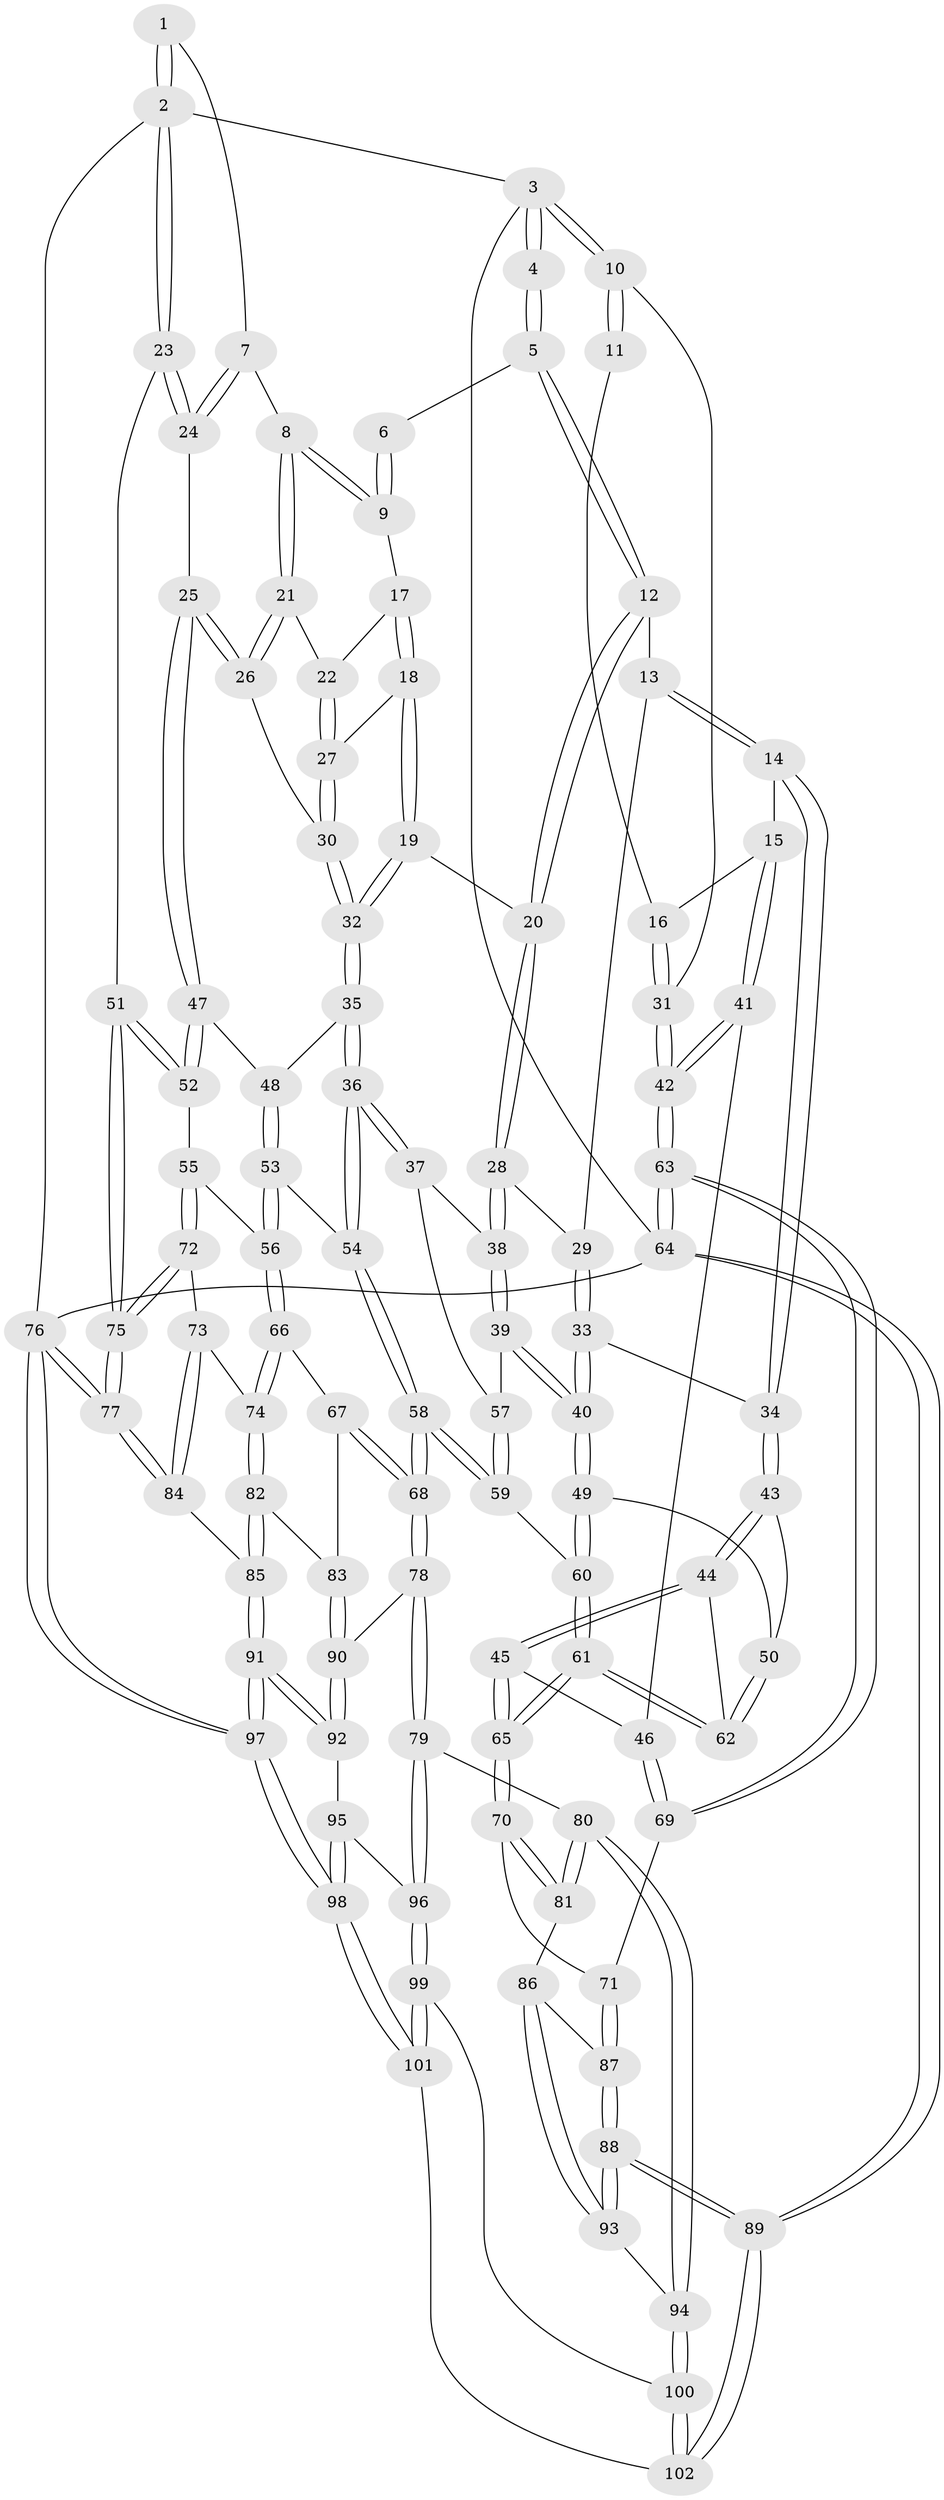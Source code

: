 // Generated by graph-tools (version 1.1) at 2025/38/02/21/25 10:38:58]
// undirected, 102 vertices, 252 edges
graph export_dot {
graph [start="1"]
  node [color=gray90,style=filled];
  1 [pos="+1+0"];
  2 [pos="+1+0"];
  3 [pos="+0+0"];
  4 [pos="+0.2462061460744869+0"];
  5 [pos="+0.3671082976077942+0"];
  6 [pos="+0.6468381548364894+0"];
  7 [pos="+0.8503210833690177+0.14370999577346522"];
  8 [pos="+0.8102954296002572+0.14086333404190302"];
  9 [pos="+0.6806274945913121+0"];
  10 [pos="+0+0.029704636879872685"];
  11 [pos="+0.10192326627333677+0.06274208546377737"];
  12 [pos="+0.3619187119974534+0"];
  13 [pos="+0.27741119756856775+0.15620101340540438"];
  14 [pos="+0.19236527263694492+0.24578283648037072"];
  15 [pos="+0.15279319205461417+0.24428177472156434"];
  16 [pos="+0.08921457511953998+0.18158023578737156"];
  17 [pos="+0.6256206158065238+0.1283636923736525"];
  18 [pos="+0.548460146985373+0.22048149825099123"];
  19 [pos="+0.5260467051835218+0.2355798779376133"];
  20 [pos="+0.48818483297163295+0.2328380085410079"];
  21 [pos="+0.7894975515628059+0.20022369369027213"];
  22 [pos="+0.6871797982887213+0.22063238358801593"];
  23 [pos="+1+0.2038176550261597"];
  24 [pos="+1+0.20401687029007606"];
  25 [pos="+0.7994749497525996+0.3337057085761106"];
  26 [pos="+0.7907623537219753+0.314560985610939"];
  27 [pos="+0.6743467830935761+0.26140426919241777"];
  28 [pos="+0.45813396798489514+0.2578345151676888"];
  29 [pos="+0.4034755961321716+0.2576353605277647"];
  30 [pos="+0.6800048625764026+0.2759662590771224"];
  31 [pos="+0+0.18774585932606563"];
  32 [pos="+0.6047509484416009+0.36929549493058966"];
  33 [pos="+0.2829414163874888+0.32932594187281017"];
  34 [pos="+0.2580924950243363+0.3225805861186797"];
  35 [pos="+0.6047561024216817+0.36933082749323454"];
  36 [pos="+0.5871861173087108+0.41004719002819523"];
  37 [pos="+0.49857310163535146+0.4186114194403757"];
  38 [pos="+0.4543611604219052+0.2795864638667263"];
  39 [pos="+0.37278433816859624+0.41294822461015024"];
  40 [pos="+0.3711070979494527+0.41367571130860387"];
  41 [pos="+0.08447815663619107+0.34455679036692655"];
  42 [pos="+0+0.3255394490807224"];
  43 [pos="+0.2104185125790001+0.45195496309922134"];
  44 [pos="+0.1961082369932466+0.4743185817021625"];
  45 [pos="+0.19277211097171282+0.47715875322498696"];
  46 [pos="+0.10133465762234399+0.4775504014608781"];
  47 [pos="+0.7958153402057127+0.3690824120325536"];
  48 [pos="+0.7713682812769169+0.37713651846191554"];
  49 [pos="+0.36843122320627913+0.4230626544983227"];
  50 [pos="+0.36085505215317326+0.4298790433950464"];
  51 [pos="+1+0.4163741753490395"];
  52 [pos="+0.8692710157857045+0.47123134411081685"];
  53 [pos="+0.6589596685364651+0.5060301009068274"];
  54 [pos="+0.617271132883309+0.48861509526826014"];
  55 [pos="+0.8235071678697803+0.5627188335222696"];
  56 [pos="+0.7170407312348664+0.5679014211024077"];
  57 [pos="+0.49223681243904954+0.4227519993880189"];
  58 [pos="+0.49240844016801655+0.6093490479387137"];
  59 [pos="+0.46034720344144353+0.5911881881494019"];
  60 [pos="+0.4466229460774276+0.5889310051377344"];
  61 [pos="+0.32639852228411553+0.616064924856219"];
  62 [pos="+0.31892773245158+0.48857073818328345"];
  63 [pos="+0+0.6154299399463844"];
  64 [pos="+0+1"];
  65 [pos="+0.2833878230020534+0.6433779032976609"];
  66 [pos="+0.6618094041190011+0.6550975951599313"];
  67 [pos="+0.6420886531053256+0.6669378776988283"];
  68 [pos="+0.5488943768150305+0.7122719566321273"];
  69 [pos="+0+0.6068069887701014"];
  70 [pos="+0.26875873814938694+0.6691643360259475"];
  71 [pos="+0+0.6088219394435516"];
  72 [pos="+0.8705652031943792+0.6718410226345506"];
  73 [pos="+0.8673829439471217+0.6805209255144146"];
  74 [pos="+0.7574281575902824+0.7155734838932725"];
  75 [pos="+1+0.6285152311991398"];
  76 [pos="+1+1"];
  77 [pos="+1+1"];
  78 [pos="+0.5462936041562589+0.7323234343556008"];
  79 [pos="+0.5118375857811223+0.7958760921203833"];
  80 [pos="+0.4281705820066494+0.8225261466637935"];
  81 [pos="+0.2718508759752031+0.7063970368987258"];
  82 [pos="+0.7318526180555445+0.767425318860208"];
  83 [pos="+0.7304832513537408+0.7683912257711409"];
  84 [pos="+0.8693026772363979+0.7001620565629838"];
  85 [pos="+0.836050249099447+0.8153115422129311"];
  86 [pos="+0.22623212083681407+0.7728917735050526"];
  87 [pos="+0.10516566560799954+0.7889878712259741"];
  88 [pos="+0+1"];
  89 [pos="+0+1"];
  90 [pos="+0.6997029528790488+0.7988218889678173"];
  91 [pos="+0.8367220520534844+0.8555023966768034"];
  92 [pos="+0.7175089696684028+0.8612977924152813"];
  93 [pos="+0.22842754051914474+0.8011667619739161"];
  94 [pos="+0.3304287706194804+0.9844810170770396"];
  95 [pos="+0.7061033820916855+0.8781018130193792"];
  96 [pos="+0.5697691022155505+0.8956906681190652"];
  97 [pos="+1+1"];
  98 [pos="+0.7798322482035316+1"];
  99 [pos="+0.5704748059967929+0.9239395096995012"];
  100 [pos="+0.313700297990169+1"];
  101 [pos="+0.6941490520627168+1"];
  102 [pos="+0.24997526012828872+1"];
  1 -- 2;
  1 -- 2;
  1 -- 7;
  2 -- 3;
  2 -- 23;
  2 -- 23;
  2 -- 76;
  3 -- 4;
  3 -- 4;
  3 -- 10;
  3 -- 10;
  3 -- 64;
  4 -- 5;
  4 -- 5;
  5 -- 6;
  5 -- 12;
  5 -- 12;
  6 -- 9;
  6 -- 9;
  7 -- 8;
  7 -- 24;
  7 -- 24;
  8 -- 9;
  8 -- 9;
  8 -- 21;
  8 -- 21;
  9 -- 17;
  10 -- 11;
  10 -- 11;
  10 -- 31;
  11 -- 16;
  12 -- 13;
  12 -- 20;
  12 -- 20;
  13 -- 14;
  13 -- 14;
  13 -- 29;
  14 -- 15;
  14 -- 34;
  14 -- 34;
  15 -- 16;
  15 -- 41;
  15 -- 41;
  16 -- 31;
  16 -- 31;
  17 -- 18;
  17 -- 18;
  17 -- 22;
  18 -- 19;
  18 -- 19;
  18 -- 27;
  19 -- 20;
  19 -- 32;
  19 -- 32;
  20 -- 28;
  20 -- 28;
  21 -- 22;
  21 -- 26;
  21 -- 26;
  22 -- 27;
  22 -- 27;
  23 -- 24;
  23 -- 24;
  23 -- 51;
  24 -- 25;
  25 -- 26;
  25 -- 26;
  25 -- 47;
  25 -- 47;
  26 -- 30;
  27 -- 30;
  27 -- 30;
  28 -- 29;
  28 -- 38;
  28 -- 38;
  29 -- 33;
  29 -- 33;
  30 -- 32;
  30 -- 32;
  31 -- 42;
  31 -- 42;
  32 -- 35;
  32 -- 35;
  33 -- 34;
  33 -- 40;
  33 -- 40;
  34 -- 43;
  34 -- 43;
  35 -- 36;
  35 -- 36;
  35 -- 48;
  36 -- 37;
  36 -- 37;
  36 -- 54;
  36 -- 54;
  37 -- 38;
  37 -- 57;
  38 -- 39;
  38 -- 39;
  39 -- 40;
  39 -- 40;
  39 -- 57;
  40 -- 49;
  40 -- 49;
  41 -- 42;
  41 -- 42;
  41 -- 46;
  42 -- 63;
  42 -- 63;
  43 -- 44;
  43 -- 44;
  43 -- 50;
  44 -- 45;
  44 -- 45;
  44 -- 62;
  45 -- 46;
  45 -- 65;
  45 -- 65;
  46 -- 69;
  46 -- 69;
  47 -- 48;
  47 -- 52;
  47 -- 52;
  48 -- 53;
  48 -- 53;
  49 -- 50;
  49 -- 60;
  49 -- 60;
  50 -- 62;
  50 -- 62;
  51 -- 52;
  51 -- 52;
  51 -- 75;
  51 -- 75;
  52 -- 55;
  53 -- 54;
  53 -- 56;
  53 -- 56;
  54 -- 58;
  54 -- 58;
  55 -- 56;
  55 -- 72;
  55 -- 72;
  56 -- 66;
  56 -- 66;
  57 -- 59;
  57 -- 59;
  58 -- 59;
  58 -- 59;
  58 -- 68;
  58 -- 68;
  59 -- 60;
  60 -- 61;
  60 -- 61;
  61 -- 62;
  61 -- 62;
  61 -- 65;
  61 -- 65;
  63 -- 64;
  63 -- 64;
  63 -- 69;
  63 -- 69;
  64 -- 89;
  64 -- 89;
  64 -- 76;
  65 -- 70;
  65 -- 70;
  66 -- 67;
  66 -- 74;
  66 -- 74;
  67 -- 68;
  67 -- 68;
  67 -- 83;
  68 -- 78;
  68 -- 78;
  69 -- 71;
  70 -- 71;
  70 -- 81;
  70 -- 81;
  71 -- 87;
  71 -- 87;
  72 -- 73;
  72 -- 75;
  72 -- 75;
  73 -- 74;
  73 -- 84;
  73 -- 84;
  74 -- 82;
  74 -- 82;
  75 -- 77;
  75 -- 77;
  76 -- 77;
  76 -- 77;
  76 -- 97;
  76 -- 97;
  77 -- 84;
  77 -- 84;
  78 -- 79;
  78 -- 79;
  78 -- 90;
  79 -- 80;
  79 -- 96;
  79 -- 96;
  80 -- 81;
  80 -- 81;
  80 -- 94;
  80 -- 94;
  81 -- 86;
  82 -- 83;
  82 -- 85;
  82 -- 85;
  83 -- 90;
  83 -- 90;
  84 -- 85;
  85 -- 91;
  85 -- 91;
  86 -- 87;
  86 -- 93;
  86 -- 93;
  87 -- 88;
  87 -- 88;
  88 -- 89;
  88 -- 89;
  88 -- 93;
  88 -- 93;
  89 -- 102;
  89 -- 102;
  90 -- 92;
  90 -- 92;
  91 -- 92;
  91 -- 92;
  91 -- 97;
  91 -- 97;
  92 -- 95;
  93 -- 94;
  94 -- 100;
  94 -- 100;
  95 -- 96;
  95 -- 98;
  95 -- 98;
  96 -- 99;
  96 -- 99;
  97 -- 98;
  97 -- 98;
  98 -- 101;
  98 -- 101;
  99 -- 100;
  99 -- 101;
  99 -- 101;
  100 -- 102;
  100 -- 102;
  101 -- 102;
}
